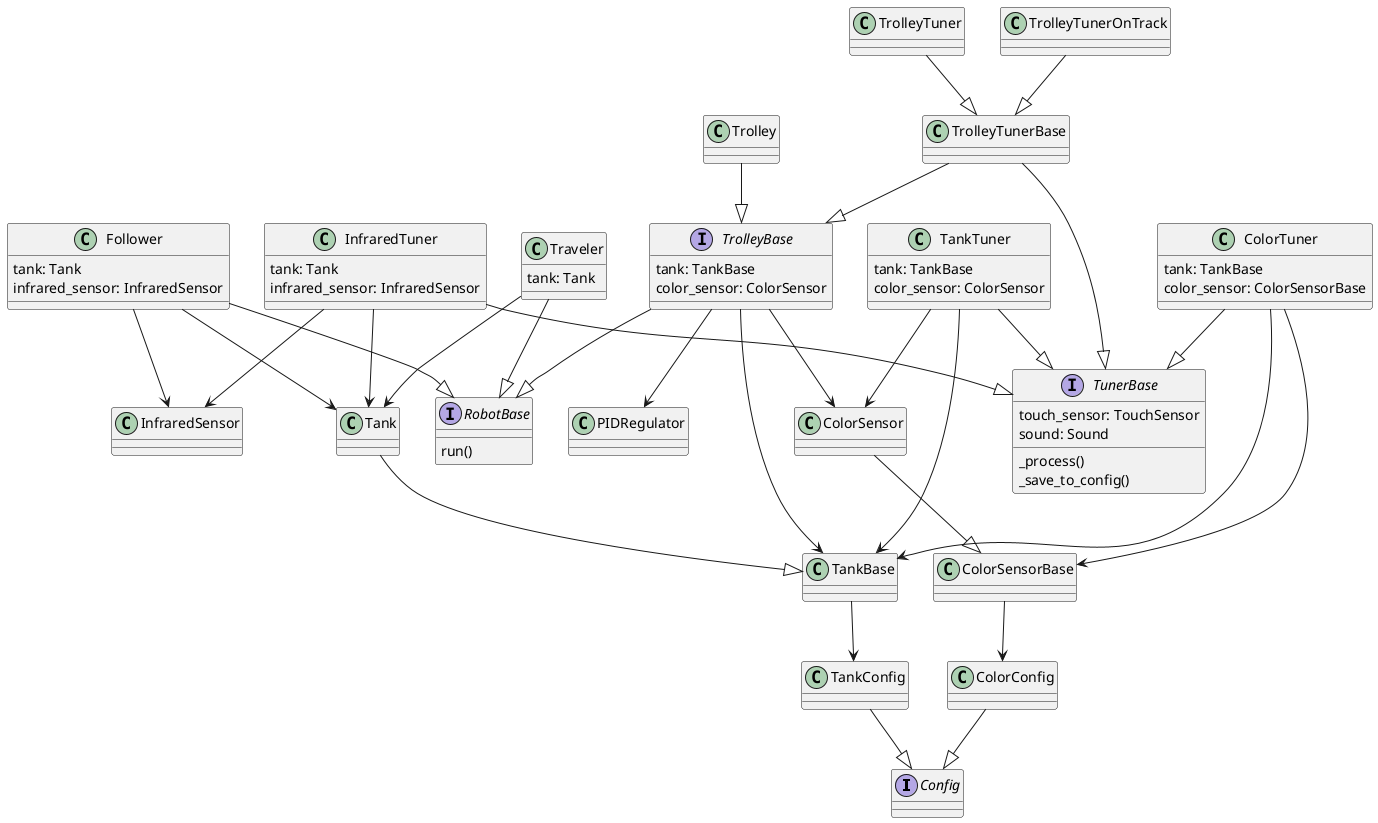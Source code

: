 @startuml

interface Config {
}

class TankConfig {
}
TankConfig --|> Config

class ColorConfig {
}
ColorConfig --|> Config

class PIDRegulator {
}

class ColorSensorBase {
}
ColorSensorBase --> ColorConfig

class ColorSensor {
}
ColorSensor --|> ColorSensorBase

class InfraredSensor {
}

class TankBase {
}
TankBase --> TankConfig

class Tank {
}
Tank --|> TankBase

interface RobotBase {
    run()
}

interface TrolleyBase {
        tank: TankBase
        color_sensor: ColorSensor
}
TrolleyBase --|> RobotBase
TrolleyBase --> TankBase
TrolleyBase --> ColorSensor
TrolleyBase --> PIDRegulator

class Follower {
        tank: Tank
        infrared_sensor: InfraredSensor
}
Follower --|> RobotBase
Follower --> Tank
Follower --> InfraredSensor

class Traveler {
        tank: Tank
}
Traveler --|> RobotBase
Traveler --> Tank

class Trolley {
}
Trolley --|> TrolleyBase

interface TunerBase {
        touch_sensor: TouchSensor
        sound: Sound
        _process()
        _save_to_config()
}

class ColorTuner {
        tank: TankBase
        color_sensor: ColorSensorBase
}
ColorTuner --|> TunerBase
ColorTuner --> TankBase
ColorTuner --> ColorSensorBase

class InfraredTuner {
        tank: Tank
        infrared_sensor: InfraredSensor
}
InfraredTuner --|> TunerBase
InfraredTuner --> Tank
InfraredTuner --> InfraredSensor

class TankTuner {
        tank: TankBase
        color_sensor: ColorSensor
}
TankTuner --|> TunerBase
TankTuner --> TankBase
TankTuner --> ColorSensor

class TrolleyTunerBase {
}
TrolleyTunerBase --|> TrolleyBase
TrolleyTunerBase --|> TunerBase

class TrolleyTuner {
}
TrolleyTuner --|> TrolleyTunerBase

class TrolleyTunerOnTrack {
}
TrolleyTunerOnTrack --|> TrolleyTunerBase

@enduml
